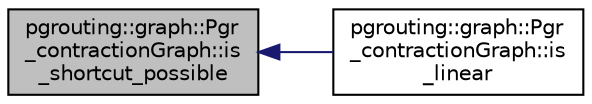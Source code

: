 digraph "pgrouting::graph::Pgr_contractionGraph::is_shortcut_possible"
{
  edge [fontname="Helvetica",fontsize="10",labelfontname="Helvetica",labelfontsize="10"];
  node [fontname="Helvetica",fontsize="10",shape=record];
  rankdir="LR";
  Node30 [label="pgrouting::graph::Pgr\l_contractionGraph::is\l_shortcut_possible",height=0.2,width=0.4,color="black", fillcolor="grey75", style="filled", fontcolor="black"];
  Node30 -> Node31 [dir="back",color="midnightblue",fontsize="10",style="solid",fontname="Helvetica"];
  Node31 [label="pgrouting::graph::Pgr\l_contractionGraph::is\l_linear",height=0.2,width=0.4,color="black", fillcolor="white", style="filled",URL="$classpgrouting_1_1graph_1_1Pgr__contractionGraph.html#a20f929c314cd5ada35e2077c805175cb"];
}
